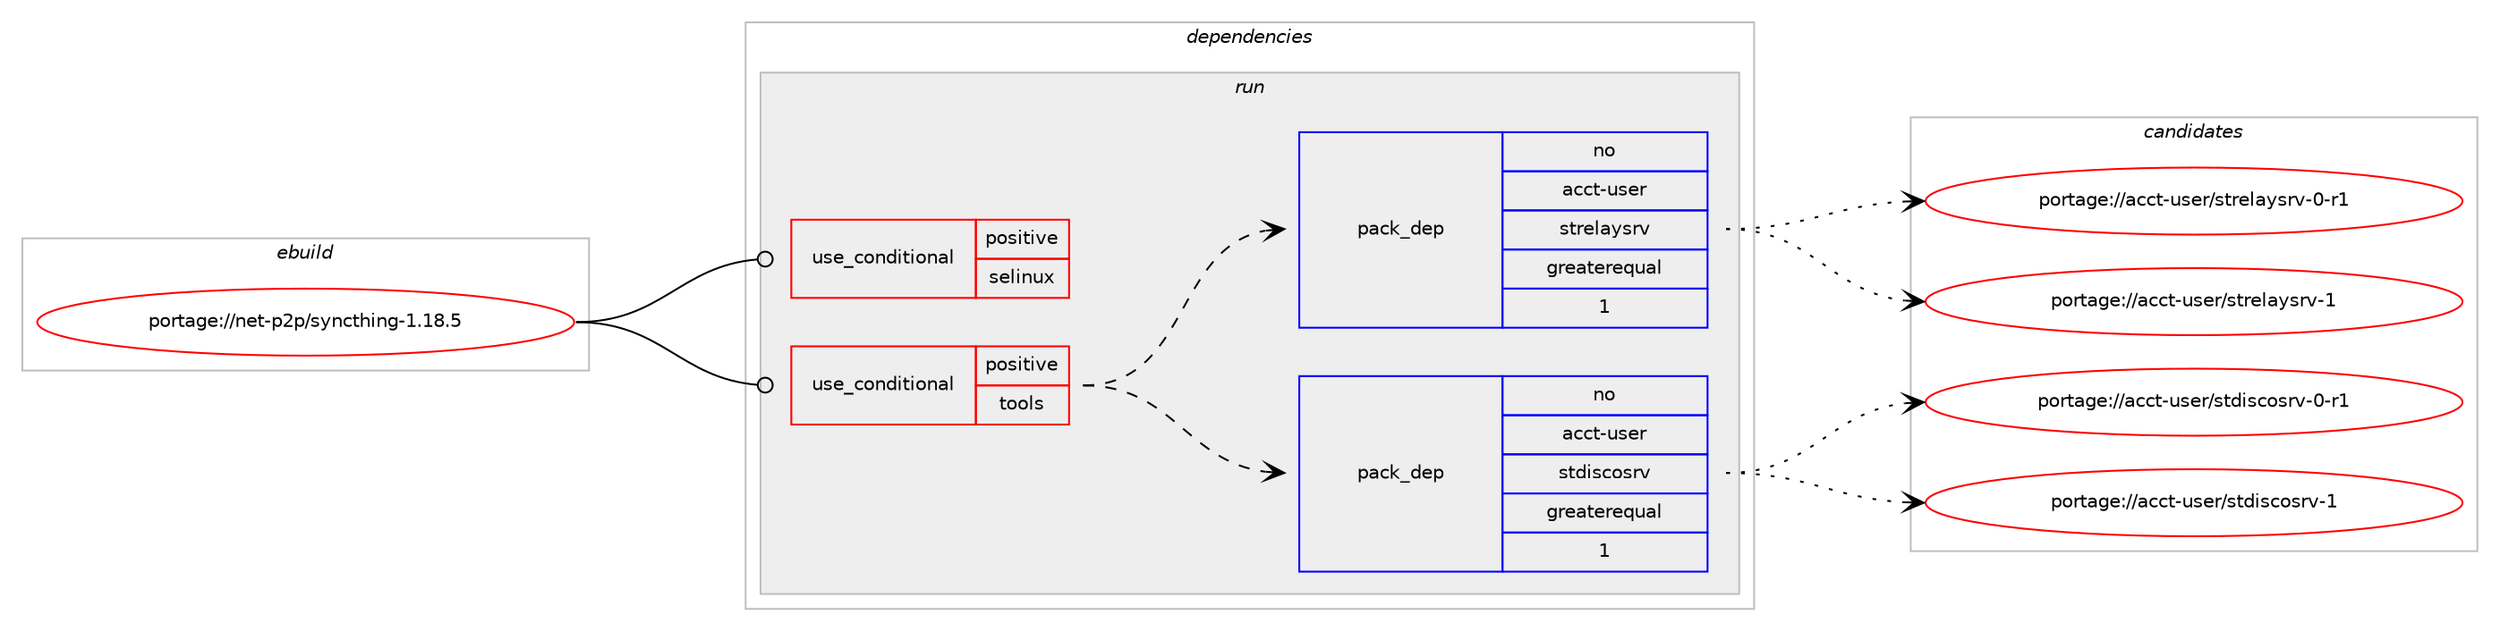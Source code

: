 digraph prolog {

# *************
# Graph options
# *************

newrank=true;
concentrate=true;
compound=true;
graph [rankdir=LR,fontname=Helvetica,fontsize=10,ranksep=1.5];#, ranksep=2.5, nodesep=0.2];
edge  [arrowhead=vee];
node  [fontname=Helvetica,fontsize=10];

# **********
# The ebuild
# **********

subgraph cluster_leftcol {
color=gray;
rank=same;
label=<<i>ebuild</i>>;
id [label="portage://net-p2p/syncthing-1.18.5", color=red, width=4, href="../net-p2p/syncthing-1.18.5.svg"];
}

# ****************
# The dependencies
# ****************

subgraph cluster_midcol {
color=gray;
label=<<i>dependencies</i>>;
subgraph cluster_compile {
fillcolor="#eeeeee";
style=filled;
label=<<i>compile</i>>;
}
subgraph cluster_compileandrun {
fillcolor="#eeeeee";
style=filled;
label=<<i>compile and run</i>>;
}
subgraph cluster_run {
fillcolor="#eeeeee";
style=filled;
label=<<i>run</i>>;
subgraph cond52 {
dependency119 [label=<<TABLE BORDER="0" CELLBORDER="1" CELLSPACING="0" CELLPADDING="4"><TR><TD ROWSPAN="3" CELLPADDING="10">use_conditional</TD></TR><TR><TD>positive</TD></TR><TR><TD>selinux</TD></TR></TABLE>>, shape=none, color=red];
# *** BEGIN UNKNOWN DEPENDENCY TYPE (TODO) ***
# dependency119 -> package_dependency(portage://net-p2p/syncthing-1.18.5,run,no,sec-policy,selinux-syncthing,none,[,,],[],[])
# *** END UNKNOWN DEPENDENCY TYPE (TODO) ***

}
id:e -> dependency119:w [weight=20,style="solid",arrowhead="odot"];
subgraph cond53 {
dependency120 [label=<<TABLE BORDER="0" CELLBORDER="1" CELLSPACING="0" CELLPADDING="4"><TR><TD ROWSPAN="3" CELLPADDING="10">use_conditional</TD></TR><TR><TD>positive</TD></TR><TR><TD>tools</TD></TR></TABLE>>, shape=none, color=red];
subgraph pack67 {
dependency121 [label=<<TABLE BORDER="0" CELLBORDER="1" CELLSPACING="0" CELLPADDING="4" WIDTH="220"><TR><TD ROWSPAN="6" CELLPADDING="30">pack_dep</TD></TR><TR><TD WIDTH="110">no</TD></TR><TR><TD>acct-user</TD></TR><TR><TD>stdiscosrv</TD></TR><TR><TD>greaterequal</TD></TR><TR><TD>1</TD></TR></TABLE>>, shape=none, color=blue];
}
dependency120:e -> dependency121:w [weight=20,style="dashed",arrowhead="vee"];
subgraph pack68 {
dependency122 [label=<<TABLE BORDER="0" CELLBORDER="1" CELLSPACING="0" CELLPADDING="4" WIDTH="220"><TR><TD ROWSPAN="6" CELLPADDING="30">pack_dep</TD></TR><TR><TD WIDTH="110">no</TD></TR><TR><TD>acct-user</TD></TR><TR><TD>strelaysrv</TD></TR><TR><TD>greaterequal</TD></TR><TR><TD>1</TD></TR></TABLE>>, shape=none, color=blue];
}
dependency120:e -> dependency122:w [weight=20,style="dashed",arrowhead="vee"];
}
id:e -> dependency120:w [weight=20,style="solid",arrowhead="odot"];
# *** BEGIN UNKNOWN DEPENDENCY TYPE (TODO) ***
# id -> package_dependency(portage://net-p2p/syncthing-1.18.5,run,no,acct-group,syncthing,none,[,,],[],[])
# *** END UNKNOWN DEPENDENCY TYPE (TODO) ***

# *** BEGIN UNKNOWN DEPENDENCY TYPE (TODO) ***
# id -> package_dependency(portage://net-p2p/syncthing-1.18.5,run,no,acct-user,syncthing,none,[,,],[],[])
# *** END UNKNOWN DEPENDENCY TYPE (TODO) ***

}
}

# **************
# The candidates
# **************

subgraph cluster_choices {
rank=same;
color=gray;
label=<<i>candidates</i>>;

subgraph choice67 {
color=black;
nodesep=1;
choice97999911645117115101114471151161001051159911111511411845484511449 [label="portage://acct-user/stdiscosrv-0-r1", color=red, width=4,href="../acct-user/stdiscosrv-0-r1.svg"];
choice9799991164511711510111447115116100105115991111151141184549 [label="portage://acct-user/stdiscosrv-1", color=red, width=4,href="../acct-user/stdiscosrv-1.svg"];
dependency121:e -> choice97999911645117115101114471151161001051159911111511411845484511449:w [style=dotted,weight="100"];
dependency121:e -> choice9799991164511711510111447115116100105115991111151141184549:w [style=dotted,weight="100"];
}
subgraph choice68 {
color=black;
nodesep=1;
choice97999911645117115101114471151161141011089712111511411845484511449 [label="portage://acct-user/strelaysrv-0-r1", color=red, width=4,href="../acct-user/strelaysrv-0-r1.svg"];
choice9799991164511711510111447115116114101108971211151141184549 [label="portage://acct-user/strelaysrv-1", color=red, width=4,href="../acct-user/strelaysrv-1.svg"];
dependency122:e -> choice97999911645117115101114471151161141011089712111511411845484511449:w [style=dotted,weight="100"];
dependency122:e -> choice9799991164511711510111447115116114101108971211151141184549:w [style=dotted,weight="100"];
}
}

}
